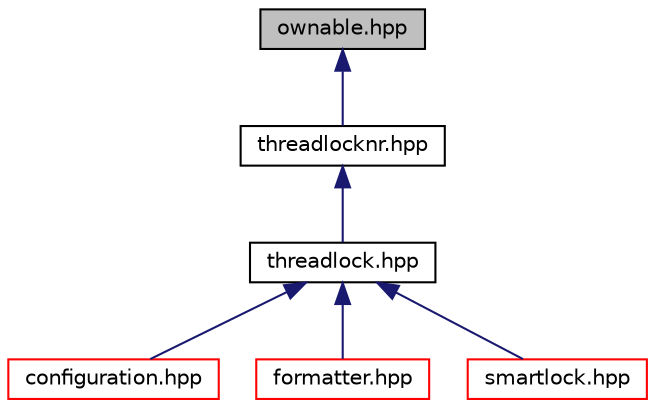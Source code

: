digraph "ownable.hpp"
{
  edge [fontname="Helvetica",fontsize="10",labelfontname="Helvetica",labelfontsize="10"];
  node [fontname="Helvetica",fontsize="10",shape=record];
  Node36 [label="ownable.hpp",height=0.2,width=0.4,color="black", fillcolor="grey75", style="filled", fontcolor="black"];
  Node36 -> Node37 [dir="back",color="midnightblue",fontsize="10",style="solid",fontname="Helvetica"];
  Node37 -> Node38 [dir="back",color="midnightblue",fontsize="10",style="solid",fontname="Helvetica"];
  Node38 -> Node39 [dir="back",color="midnightblue",fontsize="10",style="solid",fontname="Helvetica"];
  Node38 -> Node57 [dir="back",color="midnightblue",fontsize="10",style="solid",fontname="Helvetica"];
  Node38 -> Node62 [dir="back",color="midnightblue",fontsize="10",style="solid",fontname="Helvetica"];
  Node37 [label="threadlocknr.hpp",height=0.2,width=0.4,color="black", fillcolor="white", style="filled",URL="$threadlocknr_8hpp.html"];
  Node38 [label="threadlock.hpp",height=0.2,width=0.4,color="black", fillcolor="white", style="filled",URL="$threadlock_8hpp.html"];
  Node39 [label="configuration.hpp",height=0.2,width=0.4,color="red", fillcolor="white", style="filled",URL="$configuration_8hpp.html"];
  Node57 [label="formatter.hpp",height=0.2,width=0.4,color="red", fillcolor="white", style="filled",URL="$formatter_8hpp.html"];
  Node62 [label="smartlock.hpp",height=0.2,width=0.4,color="red", fillcolor="white", style="filled",URL="$smartlock_8hpp.html"];
}

